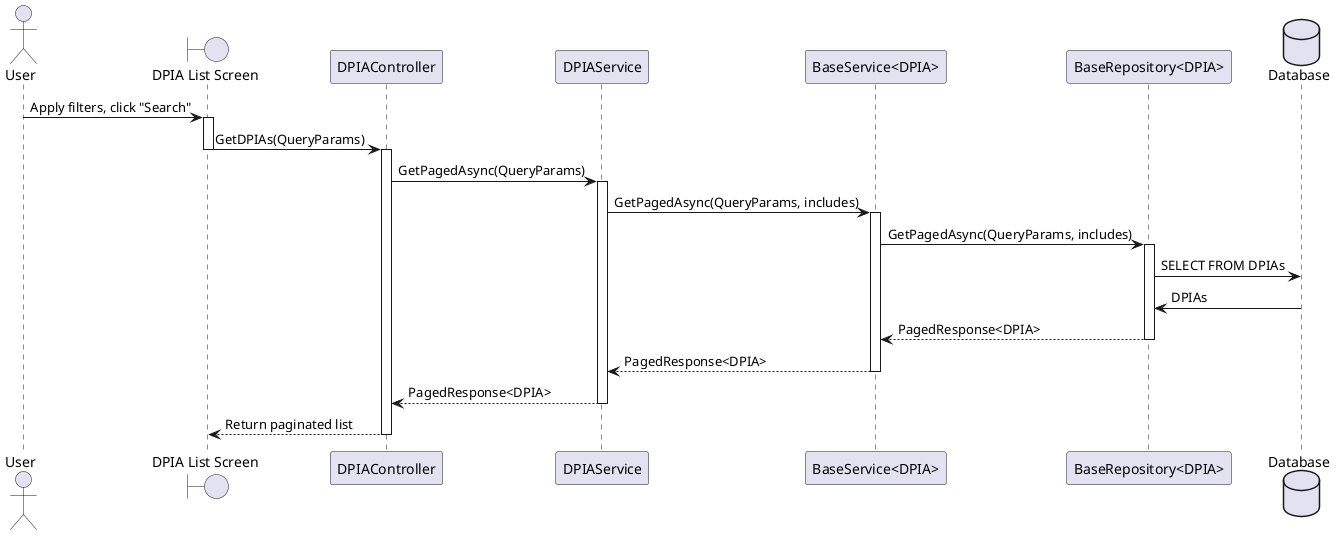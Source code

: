 @startuml
skinparam classAttributeIconSize 0

actor User
boundary "DPIA List Screen" as Screen
participant "DPIAController" as Controller
participant "DPIAService" as Service
participant "BaseService<DPIA>" as BaseService
participant "BaseRepository<DPIA>" as BaseRepo
database "Database" as DB

User -> Screen : Apply filters, click "Search"
activate Screen
Screen -> Controller : GetDPIAs(QueryParams)
deactivate Screen
activate Controller

Controller -> Service : GetPagedAsync(QueryParams)
activate Service

Service -> BaseService : GetPagedAsync(QueryParams, includes)
activate BaseService

BaseService -> BaseRepo : GetPagedAsync(QueryParams, includes)
activate BaseRepo
BaseRepo -> DB : SELECT FROM DPIAs
DB -> BaseRepo : DPIAs
BaseRepo --> BaseService : PagedResponse<DPIA>
deactivate BaseRepo

BaseService --> Service : PagedResponse<DPIA>
deactivate BaseService

Service --> Controller : PagedResponse<DPIA>
deactivate Service

Controller --> Screen : Return paginated list
deactivate Controller
@enduml

